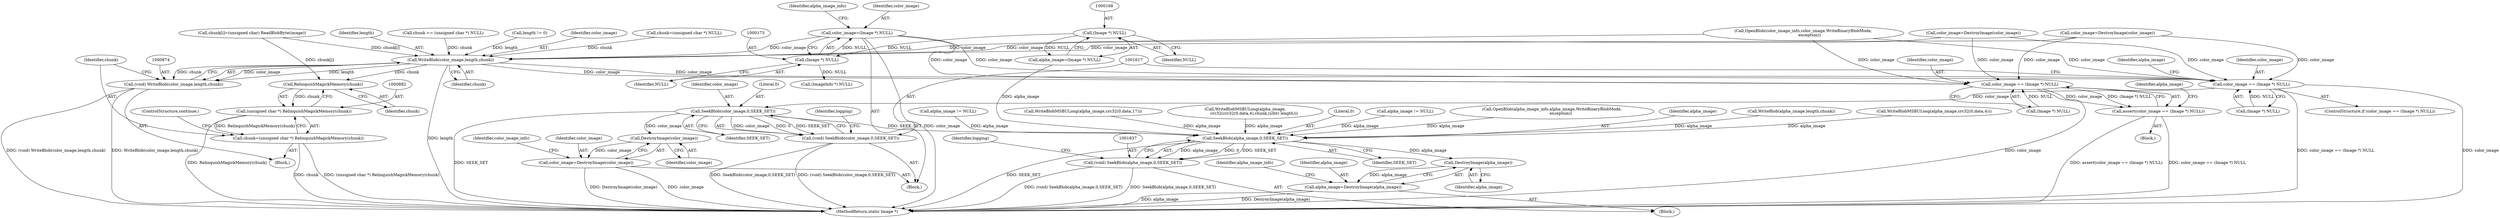 digraph "0_ImageMagick_72f5c8632bff2daf3c95005f9b4cf2982786b52a@pointer" {
"1000170" [label="(Call,color_image=(Image *) NULL)"];
"1000172" [label="(Call,(Image *) NULL)"];
"1000167" [label="(Call,(Image *) NULL)"];
"1000875" [label="(Call,WriteBlob(color_image,length,chunk))"];
"1000873" [label="(Call,(void) WriteBlob(color_image,length,chunk))"];
"1000883" [label="(Call,RelinquishMagickMemory(chunk))"];
"1000881" [label="(Call,(unsigned char *) RelinquishMagickMemory(chunk))"];
"1000879" [label="(Call,chunk=(unsigned char *) RelinquishMagickMemory(chunk))"];
"1001586" [label="(Call,color_image == (Image *) NULL)"];
"1001585" [label="(Call,assert(color_image == (Image *) NULL))"];
"1001601" [label="(Call,color_image == (Image *) NULL)"];
"1001618" [label="(Call,SeekBlob(color_image,0,SEEK_SET))"];
"1001616" [label="(Call,(void) SeekBlob(color_image,0,SEEK_SET))"];
"1001669" [label="(Call,DestroyImage(color_image))"];
"1001667" [label="(Call,color_image=DestroyImage(color_image))"];
"1001838" [label="(Call,SeekBlob(alpha_image,0,SEEK_SET))"];
"1001836" [label="(Call,(void) SeekBlob(alpha_image,0,SEEK_SET))"];
"1001996" [label="(Call,DestroyImage(alpha_image))"];
"1001994" [label="(Call,alpha_image=DestroyImage(alpha_image))"];
"1001836" [label="(Call,(void) SeekBlob(alpha_image,0,SEEK_SET))"];
"1001609" [label="(Identifier,alpha_image)"];
"1001999" [label="(Identifier,alpha_image_info)"];
"1000177" [label="(Call,(ImageInfo *) NULL)"];
"1001588" [label="(Call,(Image *) NULL)"];
"1000737" [label="(Call,OpenBlob(alpha_image_info,alpha_image,WriteBinaryBlobMode,\n              exception))"];
"1001600" [label="(ControlStructure,if (color_image == (Image *) NULL))"];
"1000121" [label="(Block,)"];
"1001618" [label="(Call,SeekBlob(color_image,0,SEEK_SET))"];
"1001585" [label="(Call,assert(color_image == (Image *) NULL))"];
"1001839" [label="(Identifier,alpha_image)"];
"1001672" [label="(Identifier,color_image_info)"];
"1000330" [label="(Call,chunk=(unsigned char *) NULL)"];
"1000883" [label="(Call,RelinquishMagickMemory(chunk))"];
"1002155" [label="(MethodReturn,static Image *)"];
"1001624" [label="(Identifier,logging)"];
"1000369" [label="(Call,chunk[i]=(unsigned char) ReadBlobByte(image))"];
"1001004" [label="(Call,WriteBlob(alpha_image,length,chunk))"];
"1000644" [label="(Call,OpenBlob(color_image_info,color_image,WriteBinaryBlobMode,\n          exception))"];
"1001668" [label="(Identifier,color_image)"];
"1000171" [label="(Identifier,color_image)"];
"1000172" [label="(Call,(Image *) NULL)"];
"1001620" [label="(Literal,0)"];
"1001586" [label="(Call,color_image == (Image *) NULL)"];
"1001601" [label="(Call,color_image == (Image *) NULL)"];
"1000873" [label="(Call,(void) WriteBlob(color_image,length,chunk))"];
"1001603" [label="(Call,(Image *) NULL)"];
"1001830" [label="(Call,WriteBlobMSBULong(alpha_image,crc32(0,data,4)))"];
"1000897" [label="(Call,alpha_image != NULL)"];
"1000686" [label="(Call,color_image=DestroyImage(color_image))"];
"1000169" [label="(Identifier,NULL)"];
"1000170" [label="(Call,color_image=(Image *) NULL)"];
"1001667" [label="(Call,color_image=DestroyImage(color_image))"];
"1001616" [label="(Call,(void) SeekBlob(color_image,0,SEEK_SET))"];
"1000879" [label="(Call,chunk=(unsigned char *) RelinquishMagickMemory(chunk))"];
"1001670" [label="(Identifier,color_image)"];
"1001844" [label="(Identifier,logging)"];
"1001584" [label="(Block,)"];
"1000878" [label="(Identifier,chunk)"];
"1000877" [label="(Identifier,length)"];
"1000710" [label="(Call,color_image=DestroyImage(color_image))"];
"1001803" [label="(Block,)"];
"1000176" [label="(Identifier,alpha_image_info)"];
"1000165" [label="(Call,alpha_image=(Image *) NULL)"];
"1001602" [label="(Identifier,color_image)"];
"1000174" [label="(Identifier,NULL)"];
"1000350" [label="(Call,chunk == (unsigned char *) NULL)"];
"1001619" [label="(Identifier,color_image)"];
"1000880" [label="(Identifier,chunk)"];
"1000869" [label="(Call,length != 0)"];
"1001587" [label="(Identifier,color_image)"];
"1001593" [label="(Identifier,alpha_image)"];
"1001669" [label="(Call,DestroyImage(color_image))"];
"1000841" [label="(Call,WriteBlobMSBULong(alpha_image,crc32(0,data,17)))"];
"1000167" [label="(Call,(Image *) NULL)"];
"1001996" [label="(Call,DestroyImage(alpha_image))"];
"1001994" [label="(Call,alpha_image=DestroyImage(alpha_image))"];
"1001621" [label="(Identifier,SEEK_SET)"];
"1001997" [label="(Identifier,alpha_image)"];
"1001995" [label="(Identifier,alpha_image)"];
"1000881" [label="(Call,(unsigned char *) RelinquishMagickMemory(chunk))"];
"1000944" [label="(Call,WriteBlobMSBULong(alpha_image,\n              crc32(crc32(0,data,4),chunk,(uInt) length)))"];
"1000876" [label="(Identifier,color_image)"];
"1000885" [label="(ControlStructure,continue;)"];
"1001840" [label="(Literal,0)"];
"1000872" [label="(Block,)"];
"1000983" [label="(Call,alpha_image != NULL)"];
"1001838" [label="(Call,SeekBlob(alpha_image,0,SEEK_SET))"];
"1000884" [label="(Identifier,chunk)"];
"1000875" [label="(Call,WriteBlob(color_image,length,chunk))"];
"1001841" [label="(Identifier,SEEK_SET)"];
"1000170" -> "1000121"  [label="AST: "];
"1000170" -> "1000172"  [label="CFG: "];
"1000171" -> "1000170"  [label="AST: "];
"1000172" -> "1000170"  [label="AST: "];
"1000176" -> "1000170"  [label="CFG: "];
"1000170" -> "1002155"  [label="DDG: color_image"];
"1000172" -> "1000170"  [label="DDG: NULL"];
"1000170" -> "1000875"  [label="DDG: color_image"];
"1000170" -> "1001586"  [label="DDG: color_image"];
"1000170" -> "1001601"  [label="DDG: color_image"];
"1000172" -> "1000174"  [label="CFG: "];
"1000173" -> "1000172"  [label="AST: "];
"1000174" -> "1000172"  [label="AST: "];
"1000167" -> "1000172"  [label="DDG: NULL"];
"1000172" -> "1000177"  [label="DDG: NULL"];
"1000167" -> "1000165"  [label="AST: "];
"1000167" -> "1000169"  [label="CFG: "];
"1000168" -> "1000167"  [label="AST: "];
"1000169" -> "1000167"  [label="AST: "];
"1000165" -> "1000167"  [label="CFG: "];
"1000167" -> "1000165"  [label="DDG: NULL"];
"1000875" -> "1000873"  [label="AST: "];
"1000875" -> "1000878"  [label="CFG: "];
"1000876" -> "1000875"  [label="AST: "];
"1000877" -> "1000875"  [label="AST: "];
"1000878" -> "1000875"  [label="AST: "];
"1000873" -> "1000875"  [label="CFG: "];
"1000875" -> "1002155"  [label="DDG: length"];
"1000875" -> "1000873"  [label="DDG: color_image"];
"1000875" -> "1000873"  [label="DDG: length"];
"1000875" -> "1000873"  [label="DDG: chunk"];
"1000710" -> "1000875"  [label="DDG: color_image"];
"1000644" -> "1000875"  [label="DDG: color_image"];
"1000686" -> "1000875"  [label="DDG: color_image"];
"1000869" -> "1000875"  [label="DDG: length"];
"1000330" -> "1000875"  [label="DDG: chunk"];
"1000369" -> "1000875"  [label="DDG: chunk[i]"];
"1000350" -> "1000875"  [label="DDG: chunk"];
"1000875" -> "1000883"  [label="DDG: chunk"];
"1000875" -> "1001586"  [label="DDG: color_image"];
"1000875" -> "1001601"  [label="DDG: color_image"];
"1000873" -> "1000872"  [label="AST: "];
"1000874" -> "1000873"  [label="AST: "];
"1000880" -> "1000873"  [label="CFG: "];
"1000873" -> "1002155"  [label="DDG: (void) WriteBlob(color_image,length,chunk)"];
"1000873" -> "1002155"  [label="DDG: WriteBlob(color_image,length,chunk)"];
"1000883" -> "1000881"  [label="AST: "];
"1000883" -> "1000884"  [label="CFG: "];
"1000884" -> "1000883"  [label="AST: "];
"1000881" -> "1000883"  [label="CFG: "];
"1000883" -> "1000881"  [label="DDG: chunk"];
"1000369" -> "1000883"  [label="DDG: chunk[i]"];
"1000881" -> "1000879"  [label="AST: "];
"1000882" -> "1000881"  [label="AST: "];
"1000879" -> "1000881"  [label="CFG: "];
"1000881" -> "1002155"  [label="DDG: RelinquishMagickMemory(chunk)"];
"1000881" -> "1000879"  [label="DDG: RelinquishMagickMemory(chunk)"];
"1000879" -> "1000872"  [label="AST: "];
"1000880" -> "1000879"  [label="AST: "];
"1000885" -> "1000879"  [label="CFG: "];
"1000879" -> "1002155"  [label="DDG: (unsigned char *) RelinquishMagickMemory(chunk)"];
"1000879" -> "1002155"  [label="DDG: chunk"];
"1001586" -> "1001585"  [label="AST: "];
"1001586" -> "1001588"  [label="CFG: "];
"1001587" -> "1001586"  [label="AST: "];
"1001588" -> "1001586"  [label="AST: "];
"1001585" -> "1001586"  [label="CFG: "];
"1001586" -> "1002155"  [label="DDG: color_image"];
"1001586" -> "1001585"  [label="DDG: color_image"];
"1001586" -> "1001585"  [label="DDG: (Image *) NULL"];
"1000710" -> "1001586"  [label="DDG: color_image"];
"1000644" -> "1001586"  [label="DDG: color_image"];
"1000686" -> "1001586"  [label="DDG: color_image"];
"1001588" -> "1001586"  [label="DDG: NULL"];
"1001585" -> "1001584"  [label="AST: "];
"1001593" -> "1001585"  [label="CFG: "];
"1001585" -> "1002155"  [label="DDG: assert(color_image == (Image *) NULL)"];
"1001585" -> "1002155"  [label="DDG: color_image == (Image *) NULL"];
"1001601" -> "1001600"  [label="AST: "];
"1001601" -> "1001603"  [label="CFG: "];
"1001602" -> "1001601"  [label="AST: "];
"1001603" -> "1001601"  [label="AST: "];
"1001609" -> "1001601"  [label="CFG: "];
"1001617" -> "1001601"  [label="CFG: "];
"1001601" -> "1002155"  [label="DDG: color_image"];
"1001601" -> "1002155"  [label="DDG: color_image == (Image *) NULL"];
"1000710" -> "1001601"  [label="DDG: color_image"];
"1000644" -> "1001601"  [label="DDG: color_image"];
"1000686" -> "1001601"  [label="DDG: color_image"];
"1001603" -> "1001601"  [label="DDG: NULL"];
"1001601" -> "1001618"  [label="DDG: color_image"];
"1001618" -> "1001616"  [label="AST: "];
"1001618" -> "1001621"  [label="CFG: "];
"1001619" -> "1001618"  [label="AST: "];
"1001620" -> "1001618"  [label="AST: "];
"1001621" -> "1001618"  [label="AST: "];
"1001616" -> "1001618"  [label="CFG: "];
"1001618" -> "1002155"  [label="DDG: SEEK_SET"];
"1001618" -> "1001616"  [label="DDG: color_image"];
"1001618" -> "1001616"  [label="DDG: 0"];
"1001618" -> "1001616"  [label="DDG: SEEK_SET"];
"1001618" -> "1001669"  [label="DDG: color_image"];
"1001618" -> "1001838"  [label="DDG: SEEK_SET"];
"1001616" -> "1000121"  [label="AST: "];
"1001617" -> "1001616"  [label="AST: "];
"1001624" -> "1001616"  [label="CFG: "];
"1001616" -> "1002155"  [label="DDG: (void) SeekBlob(color_image,0,SEEK_SET)"];
"1001616" -> "1002155"  [label="DDG: SeekBlob(color_image,0,SEEK_SET)"];
"1001669" -> "1001667"  [label="AST: "];
"1001669" -> "1001670"  [label="CFG: "];
"1001670" -> "1001669"  [label="AST: "];
"1001667" -> "1001669"  [label="CFG: "];
"1001669" -> "1001667"  [label="DDG: color_image"];
"1001667" -> "1000121"  [label="AST: "];
"1001668" -> "1001667"  [label="AST: "];
"1001672" -> "1001667"  [label="CFG: "];
"1001667" -> "1002155"  [label="DDG: DestroyImage(color_image)"];
"1001667" -> "1002155"  [label="DDG: color_image"];
"1001838" -> "1001836"  [label="AST: "];
"1001838" -> "1001841"  [label="CFG: "];
"1001839" -> "1001838"  [label="AST: "];
"1001840" -> "1001838"  [label="AST: "];
"1001841" -> "1001838"  [label="AST: "];
"1001836" -> "1001838"  [label="CFG: "];
"1001838" -> "1002155"  [label="DDG: SEEK_SET"];
"1001838" -> "1001836"  [label="DDG: alpha_image"];
"1001838" -> "1001836"  [label="DDG: 0"];
"1001838" -> "1001836"  [label="DDG: SEEK_SET"];
"1000983" -> "1001838"  [label="DDG: alpha_image"];
"1001830" -> "1001838"  [label="DDG: alpha_image"];
"1000737" -> "1001838"  [label="DDG: alpha_image"];
"1000165" -> "1001838"  [label="DDG: alpha_image"];
"1000897" -> "1001838"  [label="DDG: alpha_image"];
"1000944" -> "1001838"  [label="DDG: alpha_image"];
"1000841" -> "1001838"  [label="DDG: alpha_image"];
"1001004" -> "1001838"  [label="DDG: alpha_image"];
"1001838" -> "1001996"  [label="DDG: alpha_image"];
"1001836" -> "1001803"  [label="AST: "];
"1001837" -> "1001836"  [label="AST: "];
"1001844" -> "1001836"  [label="CFG: "];
"1001836" -> "1002155"  [label="DDG: SeekBlob(alpha_image,0,SEEK_SET)"];
"1001836" -> "1002155"  [label="DDG: (void) SeekBlob(alpha_image,0,SEEK_SET)"];
"1001996" -> "1001994"  [label="AST: "];
"1001996" -> "1001997"  [label="CFG: "];
"1001997" -> "1001996"  [label="AST: "];
"1001994" -> "1001996"  [label="CFG: "];
"1001996" -> "1001994"  [label="DDG: alpha_image"];
"1001994" -> "1001803"  [label="AST: "];
"1001995" -> "1001994"  [label="AST: "];
"1001999" -> "1001994"  [label="CFG: "];
"1001994" -> "1002155"  [label="DDG: DestroyImage(alpha_image)"];
"1001994" -> "1002155"  [label="DDG: alpha_image"];
}
